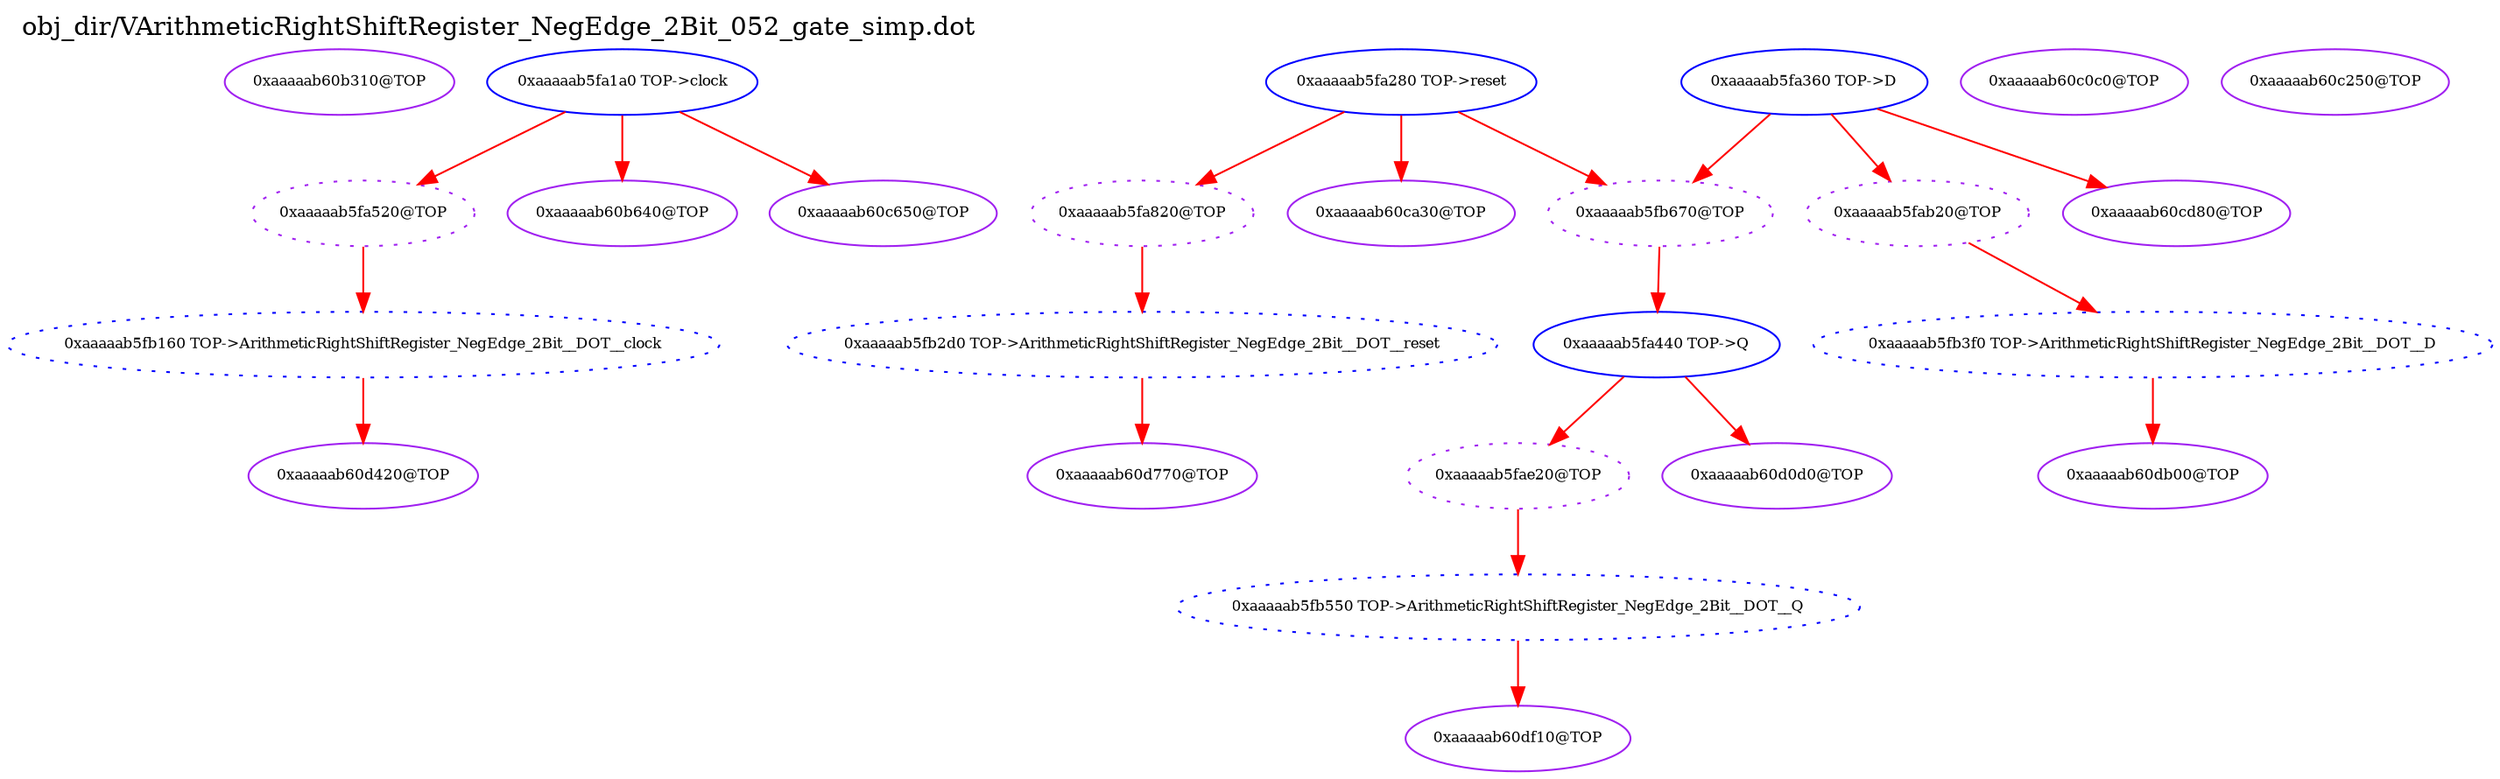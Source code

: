 digraph v3graph {
	graph	[label="obj_dir/VArithmeticRightShiftRegister_NegEdge_2Bit_052_gate_simp.dot",
		 labelloc=t, labeljust=l,
		 //size="7.5,10",
		 rankdir=TB];
	n0	[fontsize=8 label="0xaaaaab60b310@TOP", color=purple];
	n1	[fontsize=8 label="0xaaaaab5fa520@TOP", color=purple, style=dotted];
	n2	[fontsize=8 label="0xaaaaab5fa1a0 TOP->clock", color=blue];
	n3	[fontsize=8 label="0xaaaaab5fb160 TOP->ArithmeticRightShiftRegister_NegEdge_2Bit__DOT__clock", color=blue, style=dotted];
	n4	[fontsize=8 label="0xaaaaab5fa820@TOP", color=purple, style=dotted];
	n5	[fontsize=8 label="0xaaaaab5fa280 TOP->reset", color=blue];
	n6	[fontsize=8 label="0xaaaaab5fb2d0 TOP->ArithmeticRightShiftRegister_NegEdge_2Bit__DOT__reset", color=blue, style=dotted];
	n7	[fontsize=8 label="0xaaaaab5fab20@TOP", color=purple, style=dotted];
	n8	[fontsize=8 label="0xaaaaab5fa360 TOP->D", color=blue];
	n9	[fontsize=8 label="0xaaaaab5fb3f0 TOP->ArithmeticRightShiftRegister_NegEdge_2Bit__DOT__D", color=blue, style=dotted];
	n10	[fontsize=8 label="0xaaaaab5fae20@TOP", color=purple, style=dotted];
	n11	[fontsize=8 label="0xaaaaab5fa440 TOP->Q", color=blue];
	n12	[fontsize=8 label="0xaaaaab5fb550 TOP->ArithmeticRightShiftRegister_NegEdge_2Bit__DOT__Q", color=blue, style=dotted];
	n13	[fontsize=8 label="0xaaaaab60b640@TOP", color=purple];
	n14	[fontsize=8 label="0xaaaaab5fb670@TOP", color=purple, style=dotted];
	n15	[fontsize=8 label="0xaaaaab60c0c0@TOP", color=purple];
	n16	[fontsize=8 label="0xaaaaab60c250@TOP", color=purple];
	n17	[fontsize=8 label="0xaaaaab60c650@TOP", color=purple];
	n18	[fontsize=8 label="0xaaaaab60ca30@TOP", color=purple];
	n19	[fontsize=8 label="0xaaaaab60cd80@TOP", color=purple];
	n20	[fontsize=8 label="0xaaaaab60d0d0@TOP", color=purple];
	n21	[fontsize=8 label="0xaaaaab60d420@TOP", color=purple];
	n22	[fontsize=8 label="0xaaaaab60d770@TOP", color=purple];
	n23	[fontsize=8 label="0xaaaaab60db00@TOP", color=purple];
	n24	[fontsize=8 label="0xaaaaab60df10@TOP", color=purple];
	n1 -> n3 [fontsize=8 label="" weight=1 color=red];
	n2 -> n1 [fontsize=8 label="" weight=1 color=red];
	n2 -> n13 [fontsize=8 label="" weight=1 color=red];
	n2 -> n17 [fontsize=8 label="" weight=1 color=red];
	n3 -> n21 [fontsize=8 label="" weight=1 color=red];
	n4 -> n6 [fontsize=8 label="" weight=1 color=red];
	n5 -> n4 [fontsize=8 label="" weight=1 color=red];
	n5 -> n14 [fontsize=8 label="" weight=1 color=red];
	n5 -> n18 [fontsize=8 label="" weight=1 color=red];
	n6 -> n22 [fontsize=8 label="" weight=1 color=red];
	n7 -> n9 [fontsize=8 label="" weight=1 color=red];
	n8 -> n7 [fontsize=8 label="" weight=1 color=red];
	n8 -> n14 [fontsize=8 label="" weight=2 color=red];
	n8 -> n19 [fontsize=8 label="" weight=1 color=red];
	n9 -> n23 [fontsize=8 label="" weight=1 color=red];
	n10 -> n12 [fontsize=8 label="" weight=1 color=red];
	n11 -> n10 [fontsize=8 label="" weight=1 color=red];
	n11 -> n20 [fontsize=8 label="" weight=1 color=red];
	n12 -> n24 [fontsize=8 label="" weight=1 color=red];
	n14 -> n11 [fontsize=8 label="" weight=1 color=red];
}

